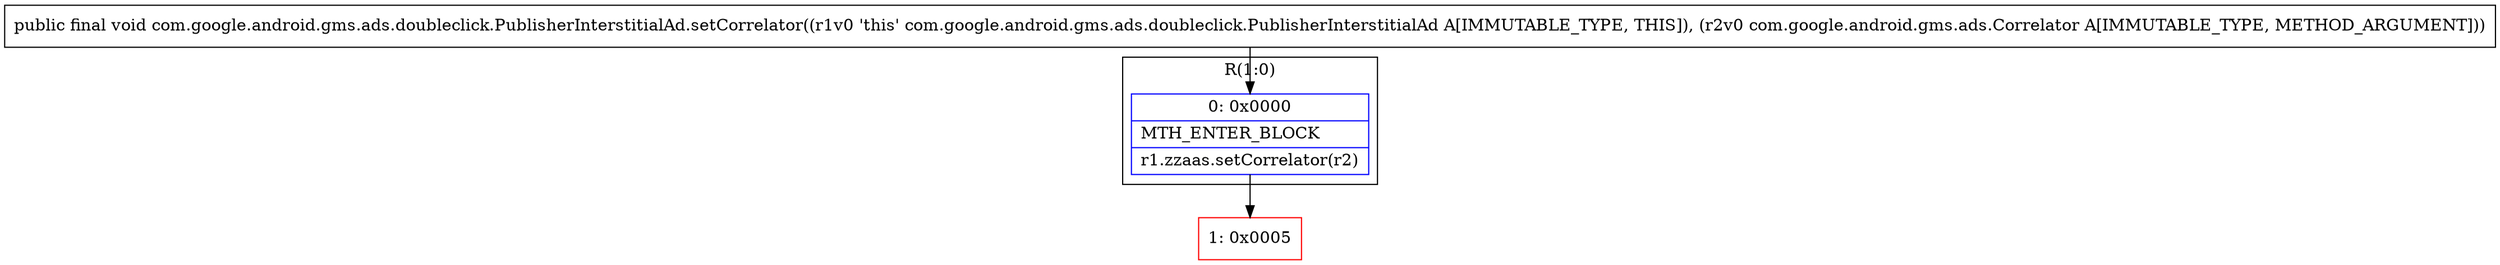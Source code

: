 digraph "CFG forcom.google.android.gms.ads.doubleclick.PublisherInterstitialAd.setCorrelator(Lcom\/google\/android\/gms\/ads\/Correlator;)V" {
subgraph cluster_Region_2063688243 {
label = "R(1:0)";
node [shape=record,color=blue];
Node_0 [shape=record,label="{0\:\ 0x0000|MTH_ENTER_BLOCK\l|r1.zzaas.setCorrelator(r2)\l}"];
}
Node_1 [shape=record,color=red,label="{1\:\ 0x0005}"];
MethodNode[shape=record,label="{public final void com.google.android.gms.ads.doubleclick.PublisherInterstitialAd.setCorrelator((r1v0 'this' com.google.android.gms.ads.doubleclick.PublisherInterstitialAd A[IMMUTABLE_TYPE, THIS]), (r2v0 com.google.android.gms.ads.Correlator A[IMMUTABLE_TYPE, METHOD_ARGUMENT])) }"];
MethodNode -> Node_0;
Node_0 -> Node_1;
}

